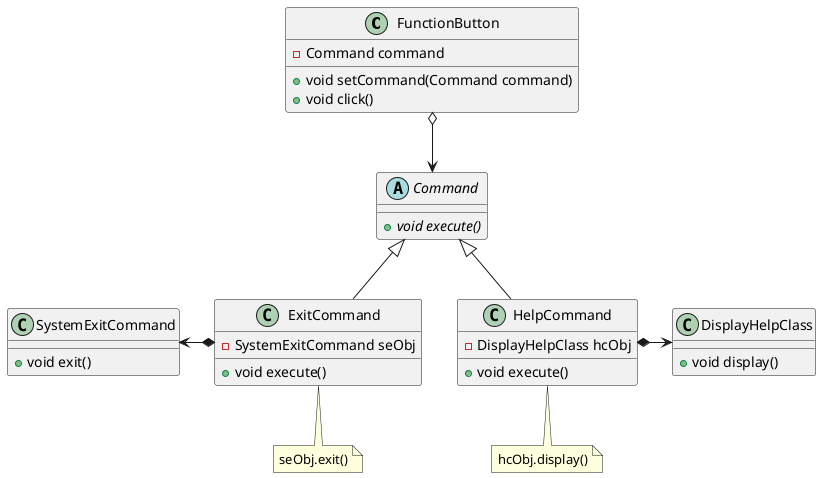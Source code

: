 @startuml

class FunctionButton {
-Command command
+void setCommand(Command command)
+void click()
}

abstract class Command {
+{abstract}void execute()
}

class ExitCommand extends Command {
-SystemExitCommand seObj
+void execute()
}
note bottom of ExitCommand
seObj.exit()
end note

class HelpCommand extends Command {
-DisplayHelpClass hcObj
+void execute()
}
note bottom of HelpCommand
hcObj.display()
end note

class SystemExitCommand {
+void exit()
}

class DisplayHelpClass {
+void display()
}

SystemExitCommand <-right-* ExitCommand
DisplayHelpClass <-left-* HelpCommand

FunctionButton o--> Command

@enduml